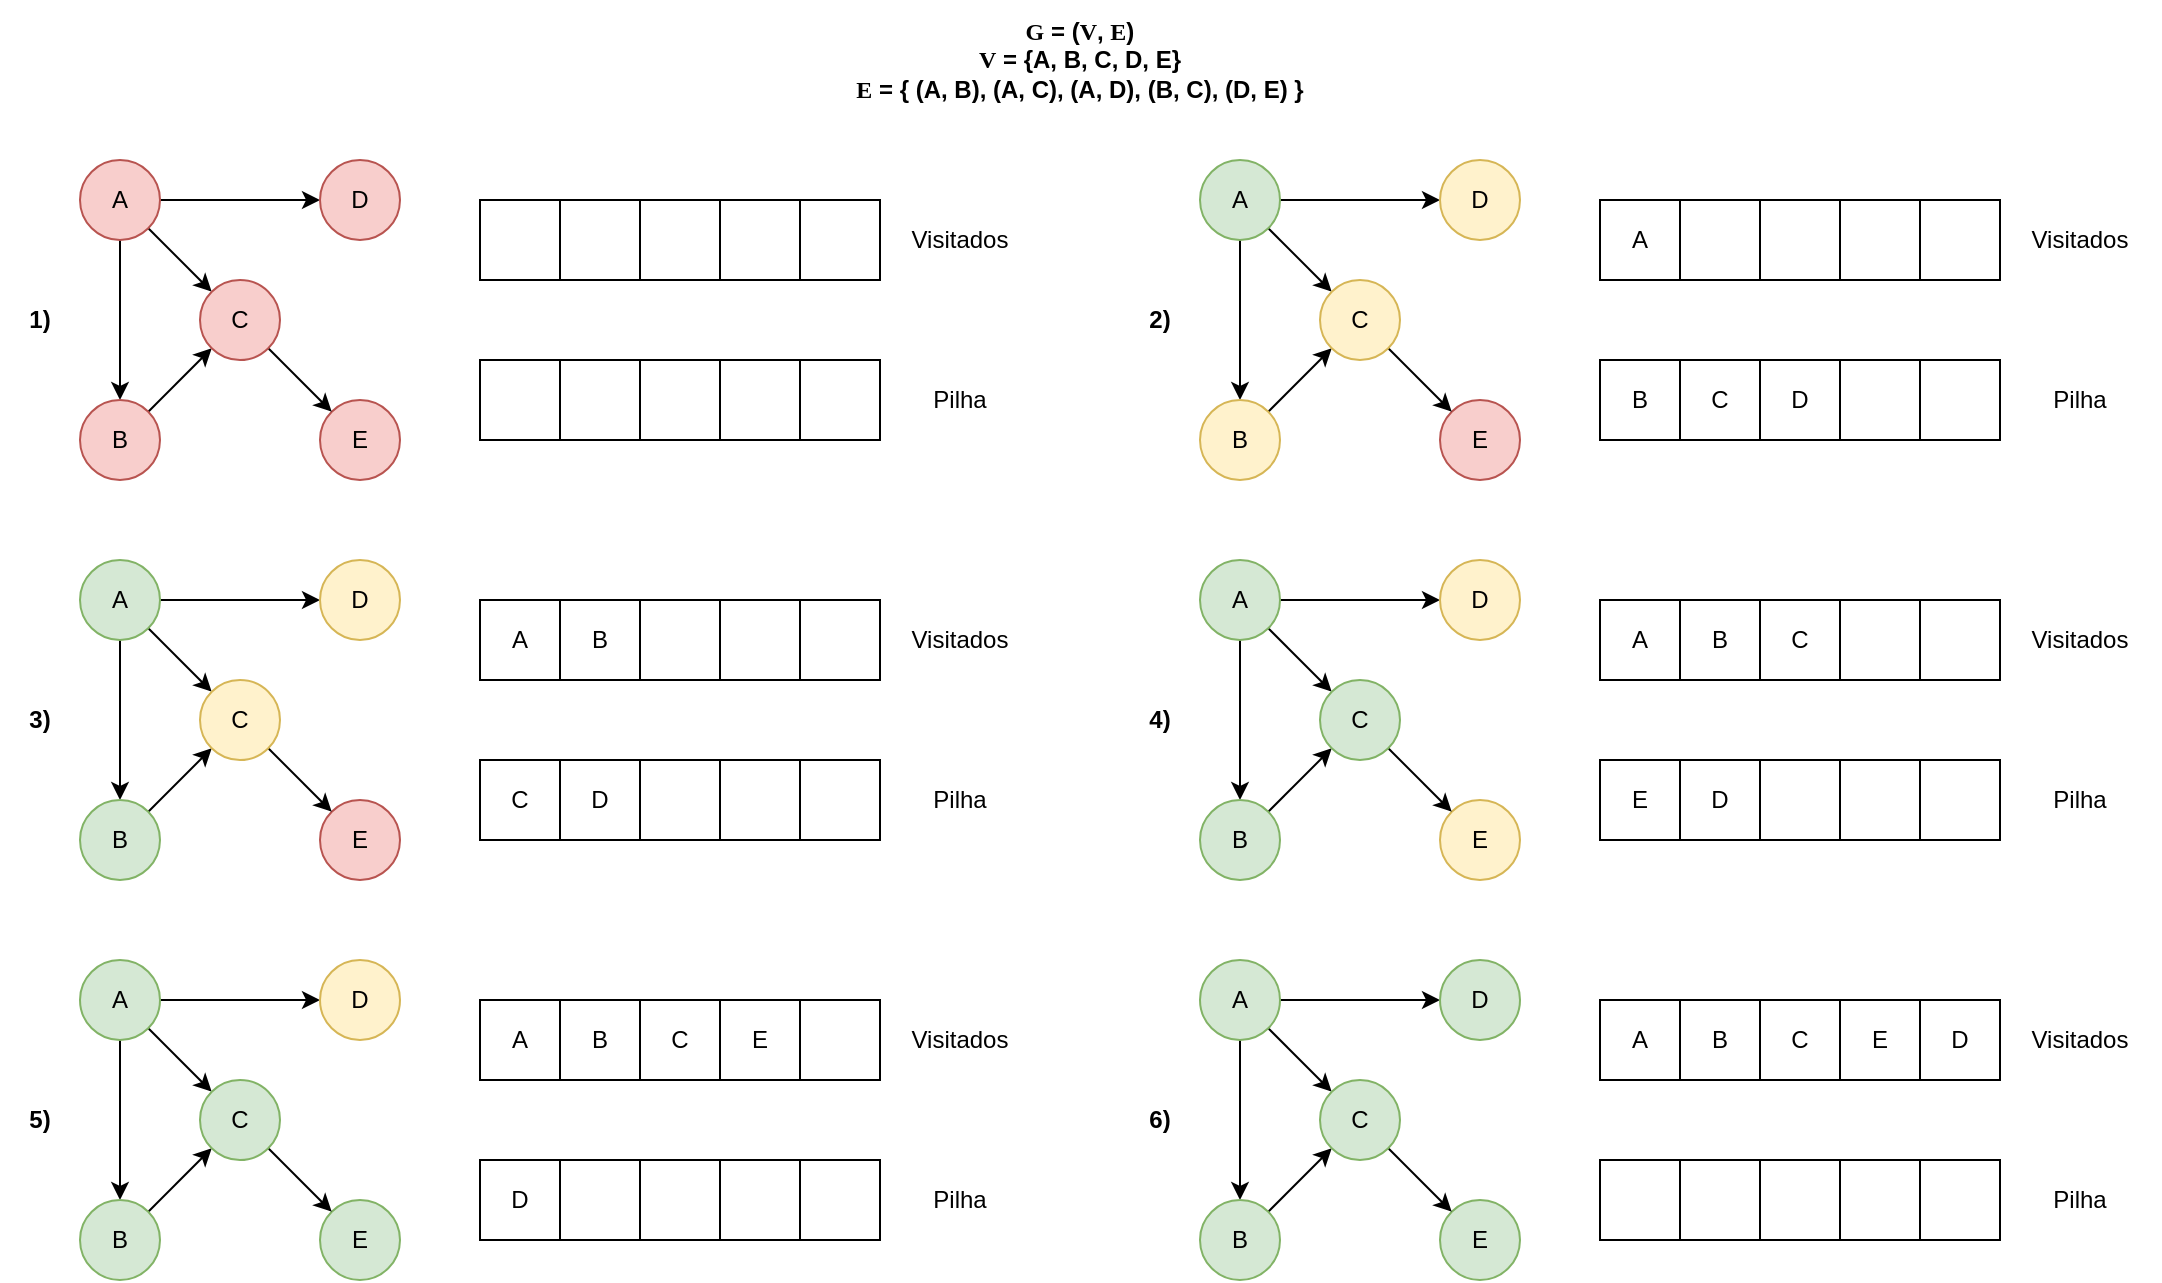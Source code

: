 <mxfile version="14.6.13" type="device"><diagram id="4Ot5yco6l9jj7mBv123Z" name="Page-1"><mxGraphModel dx="1422" dy="843" grid="1" gridSize="10" guides="1" tooltips="1" connect="1" arrows="1" fold="1" page="1" pageScale="1" pageWidth="850" pageHeight="1100" math="0" shadow="0"><root><mxCell id="0"/><mxCell id="1" parent="0"/><mxCell id="hsM04RNa-oGz5Uo0cEbl-7" style="rounded=0;orthogonalLoop=1;jettySize=auto;html=1;exitX=1;exitY=1;exitDx=0;exitDy=0;entryX=0;entryY=0;entryDx=0;entryDy=0;" edge="1" parent="1" source="hsM04RNa-oGz5Uo0cEbl-1" target="hsM04RNa-oGz5Uo0cEbl-6"><mxGeometry relative="1" as="geometry"/></mxCell><mxCell id="hsM04RNa-oGz5Uo0cEbl-8" style="edgeStyle=none;rounded=0;orthogonalLoop=1;jettySize=auto;html=1;exitX=0.5;exitY=1;exitDx=0;exitDy=0;entryX=0.5;entryY=0;entryDx=0;entryDy=0;" edge="1" parent="1" source="hsM04RNa-oGz5Uo0cEbl-1" target="hsM04RNa-oGz5Uo0cEbl-3"><mxGeometry relative="1" as="geometry"/></mxCell><mxCell id="hsM04RNa-oGz5Uo0cEbl-9" style="edgeStyle=none;rounded=0;orthogonalLoop=1;jettySize=auto;html=1;exitX=1;exitY=0.5;exitDx=0;exitDy=0;entryX=0;entryY=0.5;entryDx=0;entryDy=0;" edge="1" parent="1" source="hsM04RNa-oGz5Uo0cEbl-1" target="hsM04RNa-oGz5Uo0cEbl-2"><mxGeometry relative="1" as="geometry"/></mxCell><mxCell id="hsM04RNa-oGz5Uo0cEbl-1" value="A" style="ellipse;whiteSpace=wrap;html=1;aspect=fixed;fillColor=#f8cecc;strokeColor=#b85450;" vertex="1" parent="1"><mxGeometry x="40" y="120" width="40" height="40" as="geometry"/></mxCell><mxCell id="hsM04RNa-oGz5Uo0cEbl-2" value="D" style="ellipse;whiteSpace=wrap;html=1;aspect=fixed;fillColor=#f8cecc;strokeColor=#b85450;" vertex="1" parent="1"><mxGeometry x="160" y="120" width="40" height="40" as="geometry"/></mxCell><mxCell id="hsM04RNa-oGz5Uo0cEbl-10" style="edgeStyle=none;rounded=0;orthogonalLoop=1;jettySize=auto;html=1;exitX=1;exitY=0;exitDx=0;exitDy=0;entryX=0;entryY=1;entryDx=0;entryDy=0;" edge="1" parent="1" source="hsM04RNa-oGz5Uo0cEbl-3" target="hsM04RNa-oGz5Uo0cEbl-6"><mxGeometry relative="1" as="geometry"/></mxCell><mxCell id="hsM04RNa-oGz5Uo0cEbl-3" value="B" style="ellipse;whiteSpace=wrap;html=1;aspect=fixed;fillColor=#f8cecc;strokeColor=#b85450;" vertex="1" parent="1"><mxGeometry x="40" y="240" width="40" height="40" as="geometry"/></mxCell><mxCell id="hsM04RNa-oGz5Uo0cEbl-4" value="E" style="ellipse;whiteSpace=wrap;html=1;aspect=fixed;fillColor=#f8cecc;strokeColor=#b85450;" vertex="1" parent="1"><mxGeometry x="160" y="240" width="40" height="40" as="geometry"/></mxCell><mxCell id="hsM04RNa-oGz5Uo0cEbl-11" style="edgeStyle=none;rounded=0;orthogonalLoop=1;jettySize=auto;html=1;exitX=1;exitY=1;exitDx=0;exitDy=0;entryX=0;entryY=0;entryDx=0;entryDy=0;" edge="1" parent="1" source="hsM04RNa-oGz5Uo0cEbl-6" target="hsM04RNa-oGz5Uo0cEbl-4"><mxGeometry relative="1" as="geometry"/></mxCell><mxCell id="hsM04RNa-oGz5Uo0cEbl-6" value="C" style="ellipse;whiteSpace=wrap;html=1;aspect=fixed;fillColor=#f8cecc;strokeColor=#b85450;" vertex="1" parent="1"><mxGeometry x="100" y="180" width="40" height="40" as="geometry"/></mxCell><mxCell id="hsM04RNa-oGz5Uo0cEbl-12" value="" style="rounded=0;whiteSpace=wrap;html=1;" vertex="1" parent="1"><mxGeometry x="240" y="140" width="40" height="40" as="geometry"/></mxCell><mxCell id="hsM04RNa-oGz5Uo0cEbl-13" value="" style="rounded=0;whiteSpace=wrap;html=1;" vertex="1" parent="1"><mxGeometry x="280" y="140" width="40" height="40" as="geometry"/></mxCell><mxCell id="hsM04RNa-oGz5Uo0cEbl-14" value="" style="rounded=0;whiteSpace=wrap;html=1;" vertex="1" parent="1"><mxGeometry x="320" y="140" width="40" height="40" as="geometry"/></mxCell><mxCell id="hsM04RNa-oGz5Uo0cEbl-15" value="" style="rounded=0;whiteSpace=wrap;html=1;" vertex="1" parent="1"><mxGeometry x="360" y="140" width="40" height="40" as="geometry"/></mxCell><mxCell id="hsM04RNa-oGz5Uo0cEbl-16" value="" style="rounded=0;whiteSpace=wrap;html=1;" vertex="1" parent="1"><mxGeometry x="400" y="140" width="40" height="40" as="geometry"/></mxCell><mxCell id="hsM04RNa-oGz5Uo0cEbl-17" value="" style="rounded=0;whiteSpace=wrap;html=1;" vertex="1" parent="1"><mxGeometry x="240" y="220" width="40" height="40" as="geometry"/></mxCell><mxCell id="hsM04RNa-oGz5Uo0cEbl-18" value="" style="rounded=0;whiteSpace=wrap;html=1;" vertex="1" parent="1"><mxGeometry x="280" y="220" width="40" height="40" as="geometry"/></mxCell><mxCell id="hsM04RNa-oGz5Uo0cEbl-19" value="" style="rounded=0;whiteSpace=wrap;html=1;" vertex="1" parent="1"><mxGeometry x="320" y="220" width="40" height="40" as="geometry"/></mxCell><mxCell id="hsM04RNa-oGz5Uo0cEbl-20" value="" style="rounded=0;whiteSpace=wrap;html=1;" vertex="1" parent="1"><mxGeometry x="360" y="220" width="40" height="40" as="geometry"/></mxCell><mxCell id="hsM04RNa-oGz5Uo0cEbl-21" value="" style="rounded=0;whiteSpace=wrap;html=1;" vertex="1" parent="1"><mxGeometry x="400" y="220" width="40" height="40" as="geometry"/></mxCell><mxCell id="hsM04RNa-oGz5Uo0cEbl-22" value="Visitados" style="text;html=1;strokeColor=none;fillColor=none;align=center;verticalAlign=middle;whiteSpace=wrap;rounded=0;" vertex="1" parent="1"><mxGeometry x="440" y="150" width="80" height="20" as="geometry"/></mxCell><mxCell id="hsM04RNa-oGz5Uo0cEbl-28" value="Pilha" style="text;html=1;strokeColor=none;fillColor=none;align=center;verticalAlign=middle;whiteSpace=wrap;rounded=0;" vertex="1" parent="1"><mxGeometry x="440" y="230" width="80" height="20" as="geometry"/></mxCell><mxCell id="hsM04RNa-oGz5Uo0cEbl-29" style="rounded=0;orthogonalLoop=1;jettySize=auto;html=1;exitX=1;exitY=1;exitDx=0;exitDy=0;entryX=0;entryY=0;entryDx=0;entryDy=0;" edge="1" parent="1" source="hsM04RNa-oGz5Uo0cEbl-32" target="hsM04RNa-oGz5Uo0cEbl-38"><mxGeometry relative="1" as="geometry"/></mxCell><mxCell id="hsM04RNa-oGz5Uo0cEbl-30" style="edgeStyle=none;rounded=0;orthogonalLoop=1;jettySize=auto;html=1;exitX=0.5;exitY=1;exitDx=0;exitDy=0;entryX=0.5;entryY=0;entryDx=0;entryDy=0;" edge="1" parent="1" source="hsM04RNa-oGz5Uo0cEbl-32" target="hsM04RNa-oGz5Uo0cEbl-35"><mxGeometry relative="1" as="geometry"/></mxCell><mxCell id="hsM04RNa-oGz5Uo0cEbl-31" style="edgeStyle=none;rounded=0;orthogonalLoop=1;jettySize=auto;html=1;exitX=1;exitY=0.5;exitDx=0;exitDy=0;entryX=0;entryY=0.5;entryDx=0;entryDy=0;" edge="1" parent="1" source="hsM04RNa-oGz5Uo0cEbl-32" target="hsM04RNa-oGz5Uo0cEbl-33"><mxGeometry relative="1" as="geometry"/></mxCell><mxCell id="hsM04RNa-oGz5Uo0cEbl-32" value="A" style="ellipse;whiteSpace=wrap;html=1;aspect=fixed;fillColor=#d5e8d4;strokeColor=#82b366;" vertex="1" parent="1"><mxGeometry x="600" y="120" width="40" height="40" as="geometry"/></mxCell><mxCell id="hsM04RNa-oGz5Uo0cEbl-33" value="D" style="ellipse;whiteSpace=wrap;html=1;aspect=fixed;fillColor=#fff2cc;strokeColor=#d6b656;" vertex="1" parent="1"><mxGeometry x="720" y="120" width="40" height="40" as="geometry"/></mxCell><mxCell id="hsM04RNa-oGz5Uo0cEbl-34" style="edgeStyle=none;rounded=0;orthogonalLoop=1;jettySize=auto;html=1;exitX=1;exitY=0;exitDx=0;exitDy=0;entryX=0;entryY=1;entryDx=0;entryDy=0;" edge="1" parent="1" source="hsM04RNa-oGz5Uo0cEbl-35" target="hsM04RNa-oGz5Uo0cEbl-38"><mxGeometry relative="1" as="geometry"/></mxCell><mxCell id="hsM04RNa-oGz5Uo0cEbl-35" value="B" style="ellipse;whiteSpace=wrap;html=1;aspect=fixed;fillColor=#fff2cc;strokeColor=#d6b656;" vertex="1" parent="1"><mxGeometry x="600" y="240" width="40" height="40" as="geometry"/></mxCell><mxCell id="hsM04RNa-oGz5Uo0cEbl-36" value="E" style="ellipse;whiteSpace=wrap;html=1;aspect=fixed;fillColor=#f8cecc;strokeColor=#b85450;" vertex="1" parent="1"><mxGeometry x="720" y="240" width="40" height="40" as="geometry"/></mxCell><mxCell id="hsM04RNa-oGz5Uo0cEbl-37" style="edgeStyle=none;rounded=0;orthogonalLoop=1;jettySize=auto;html=1;exitX=1;exitY=1;exitDx=0;exitDy=0;entryX=0;entryY=0;entryDx=0;entryDy=0;" edge="1" parent="1" source="hsM04RNa-oGz5Uo0cEbl-38" target="hsM04RNa-oGz5Uo0cEbl-36"><mxGeometry relative="1" as="geometry"/></mxCell><mxCell id="hsM04RNa-oGz5Uo0cEbl-38" value="C" style="ellipse;whiteSpace=wrap;html=1;aspect=fixed;fillColor=#fff2cc;strokeColor=#d6b656;" vertex="1" parent="1"><mxGeometry x="660" y="180" width="40" height="40" as="geometry"/></mxCell><mxCell id="hsM04RNa-oGz5Uo0cEbl-39" value="A" style="rounded=0;whiteSpace=wrap;html=1;" vertex="1" parent="1"><mxGeometry x="800" y="140" width="40" height="40" as="geometry"/></mxCell><mxCell id="hsM04RNa-oGz5Uo0cEbl-40" value="" style="rounded=0;whiteSpace=wrap;html=1;" vertex="1" parent="1"><mxGeometry x="840" y="140" width="40" height="40" as="geometry"/></mxCell><mxCell id="hsM04RNa-oGz5Uo0cEbl-41" value="" style="rounded=0;whiteSpace=wrap;html=1;" vertex="1" parent="1"><mxGeometry x="880" y="140" width="40" height="40" as="geometry"/></mxCell><mxCell id="hsM04RNa-oGz5Uo0cEbl-42" value="" style="rounded=0;whiteSpace=wrap;html=1;" vertex="1" parent="1"><mxGeometry x="920" y="140" width="40" height="40" as="geometry"/></mxCell><mxCell id="hsM04RNa-oGz5Uo0cEbl-43" value="" style="rounded=0;whiteSpace=wrap;html=1;" vertex="1" parent="1"><mxGeometry x="960" y="140" width="40" height="40" as="geometry"/></mxCell><mxCell id="hsM04RNa-oGz5Uo0cEbl-44" value="B" style="rounded=0;whiteSpace=wrap;html=1;" vertex="1" parent="1"><mxGeometry x="800" y="220" width="40" height="40" as="geometry"/></mxCell><mxCell id="hsM04RNa-oGz5Uo0cEbl-45" value="C" style="rounded=0;whiteSpace=wrap;html=1;" vertex="1" parent="1"><mxGeometry x="840" y="220" width="40" height="40" as="geometry"/></mxCell><mxCell id="hsM04RNa-oGz5Uo0cEbl-46" value="D" style="rounded=0;whiteSpace=wrap;html=1;" vertex="1" parent="1"><mxGeometry x="880" y="220" width="40" height="40" as="geometry"/></mxCell><mxCell id="hsM04RNa-oGz5Uo0cEbl-47" value="" style="rounded=0;whiteSpace=wrap;html=1;" vertex="1" parent="1"><mxGeometry x="920" y="220" width="40" height="40" as="geometry"/></mxCell><mxCell id="hsM04RNa-oGz5Uo0cEbl-48" value="" style="rounded=0;whiteSpace=wrap;html=1;" vertex="1" parent="1"><mxGeometry x="960" y="220" width="40" height="40" as="geometry"/></mxCell><mxCell id="hsM04RNa-oGz5Uo0cEbl-49" value="Visitados" style="text;html=1;strokeColor=none;fillColor=none;align=center;verticalAlign=middle;whiteSpace=wrap;rounded=0;" vertex="1" parent="1"><mxGeometry x="1000" y="150" width="80" height="20" as="geometry"/></mxCell><mxCell id="hsM04RNa-oGz5Uo0cEbl-51" style="rounded=0;orthogonalLoop=1;jettySize=auto;html=1;exitX=1;exitY=1;exitDx=0;exitDy=0;entryX=0;entryY=0;entryDx=0;entryDy=0;" edge="1" parent="1" source="hsM04RNa-oGz5Uo0cEbl-54" target="hsM04RNa-oGz5Uo0cEbl-60"><mxGeometry relative="1" as="geometry"/></mxCell><mxCell id="hsM04RNa-oGz5Uo0cEbl-52" style="edgeStyle=none;rounded=0;orthogonalLoop=1;jettySize=auto;html=1;exitX=0.5;exitY=1;exitDx=0;exitDy=0;entryX=0.5;entryY=0;entryDx=0;entryDy=0;" edge="1" parent="1" source="hsM04RNa-oGz5Uo0cEbl-54" target="hsM04RNa-oGz5Uo0cEbl-57"><mxGeometry relative="1" as="geometry"/></mxCell><mxCell id="hsM04RNa-oGz5Uo0cEbl-53" style="edgeStyle=none;rounded=0;orthogonalLoop=1;jettySize=auto;html=1;exitX=1;exitY=0.5;exitDx=0;exitDy=0;entryX=0;entryY=0.5;entryDx=0;entryDy=0;" edge="1" parent="1" source="hsM04RNa-oGz5Uo0cEbl-54" target="hsM04RNa-oGz5Uo0cEbl-55"><mxGeometry relative="1" as="geometry"/></mxCell><mxCell id="hsM04RNa-oGz5Uo0cEbl-54" value="A" style="ellipse;whiteSpace=wrap;html=1;aspect=fixed;fillColor=#d5e8d4;strokeColor=#82b366;" vertex="1" parent="1"><mxGeometry x="40" y="320" width="40" height="40" as="geometry"/></mxCell><mxCell id="hsM04RNa-oGz5Uo0cEbl-55" value="D" style="ellipse;whiteSpace=wrap;html=1;aspect=fixed;fillColor=#fff2cc;strokeColor=#d6b656;" vertex="1" parent="1"><mxGeometry x="160" y="320" width="40" height="40" as="geometry"/></mxCell><mxCell id="hsM04RNa-oGz5Uo0cEbl-56" style="edgeStyle=none;rounded=0;orthogonalLoop=1;jettySize=auto;html=1;exitX=1;exitY=0;exitDx=0;exitDy=0;entryX=0;entryY=1;entryDx=0;entryDy=0;" edge="1" parent="1" source="hsM04RNa-oGz5Uo0cEbl-57" target="hsM04RNa-oGz5Uo0cEbl-60"><mxGeometry relative="1" as="geometry"/></mxCell><mxCell id="hsM04RNa-oGz5Uo0cEbl-57" value="B" style="ellipse;whiteSpace=wrap;html=1;aspect=fixed;fillColor=#d5e8d4;strokeColor=#82b366;" vertex="1" parent="1"><mxGeometry x="40" y="440" width="40" height="40" as="geometry"/></mxCell><mxCell id="hsM04RNa-oGz5Uo0cEbl-58" value="E" style="ellipse;whiteSpace=wrap;html=1;aspect=fixed;fillColor=#f8cecc;strokeColor=#b85450;" vertex="1" parent="1"><mxGeometry x="160" y="440" width="40" height="40" as="geometry"/></mxCell><mxCell id="hsM04RNa-oGz5Uo0cEbl-59" style="edgeStyle=none;rounded=0;orthogonalLoop=1;jettySize=auto;html=1;exitX=1;exitY=1;exitDx=0;exitDy=0;entryX=0;entryY=0;entryDx=0;entryDy=0;" edge="1" parent="1" source="hsM04RNa-oGz5Uo0cEbl-60" target="hsM04RNa-oGz5Uo0cEbl-58"><mxGeometry relative="1" as="geometry"/></mxCell><mxCell id="hsM04RNa-oGz5Uo0cEbl-60" value="C" style="ellipse;whiteSpace=wrap;html=1;aspect=fixed;fillColor=#fff2cc;strokeColor=#d6b656;" vertex="1" parent="1"><mxGeometry x="100" y="380" width="40" height="40" as="geometry"/></mxCell><mxCell id="hsM04RNa-oGz5Uo0cEbl-61" value="A" style="rounded=0;whiteSpace=wrap;html=1;" vertex="1" parent="1"><mxGeometry x="240" y="340" width="40" height="40" as="geometry"/></mxCell><mxCell id="hsM04RNa-oGz5Uo0cEbl-62" value="B" style="rounded=0;whiteSpace=wrap;html=1;" vertex="1" parent="1"><mxGeometry x="280" y="340" width="40" height="40" as="geometry"/></mxCell><mxCell id="hsM04RNa-oGz5Uo0cEbl-63" value="" style="rounded=0;whiteSpace=wrap;html=1;" vertex="1" parent="1"><mxGeometry x="320" y="340" width="40" height="40" as="geometry"/></mxCell><mxCell id="hsM04RNa-oGz5Uo0cEbl-64" value="" style="rounded=0;whiteSpace=wrap;html=1;" vertex="1" parent="1"><mxGeometry x="360" y="340" width="40" height="40" as="geometry"/></mxCell><mxCell id="hsM04RNa-oGz5Uo0cEbl-65" value="" style="rounded=0;whiteSpace=wrap;html=1;" vertex="1" parent="1"><mxGeometry x="400" y="340" width="40" height="40" as="geometry"/></mxCell><mxCell id="hsM04RNa-oGz5Uo0cEbl-66" value="C" style="rounded=0;whiteSpace=wrap;html=1;" vertex="1" parent="1"><mxGeometry x="240" y="420" width="40" height="40" as="geometry"/></mxCell><mxCell id="hsM04RNa-oGz5Uo0cEbl-67" value="D" style="rounded=0;whiteSpace=wrap;html=1;" vertex="1" parent="1"><mxGeometry x="280" y="420" width="40" height="40" as="geometry"/></mxCell><mxCell id="hsM04RNa-oGz5Uo0cEbl-68" value="" style="rounded=0;whiteSpace=wrap;html=1;" vertex="1" parent="1"><mxGeometry x="320" y="420" width="40" height="40" as="geometry"/></mxCell><mxCell id="hsM04RNa-oGz5Uo0cEbl-69" value="" style="rounded=0;whiteSpace=wrap;html=1;" vertex="1" parent="1"><mxGeometry x="360" y="420" width="40" height="40" as="geometry"/></mxCell><mxCell id="hsM04RNa-oGz5Uo0cEbl-70" value="" style="rounded=0;whiteSpace=wrap;html=1;" vertex="1" parent="1"><mxGeometry x="400" y="420" width="40" height="40" as="geometry"/></mxCell><mxCell id="hsM04RNa-oGz5Uo0cEbl-71" value="Visitados" style="text;html=1;strokeColor=none;fillColor=none;align=center;verticalAlign=middle;whiteSpace=wrap;rounded=0;" vertex="1" parent="1"><mxGeometry x="440" y="350" width="80" height="20" as="geometry"/></mxCell><mxCell id="hsM04RNa-oGz5Uo0cEbl-73" style="rounded=0;orthogonalLoop=1;jettySize=auto;html=1;exitX=1;exitY=1;exitDx=0;exitDy=0;entryX=0;entryY=0;entryDx=0;entryDy=0;" edge="1" parent="1" source="hsM04RNa-oGz5Uo0cEbl-76" target="hsM04RNa-oGz5Uo0cEbl-82"><mxGeometry relative="1" as="geometry"/></mxCell><mxCell id="hsM04RNa-oGz5Uo0cEbl-74" style="edgeStyle=none;rounded=0;orthogonalLoop=1;jettySize=auto;html=1;exitX=0.5;exitY=1;exitDx=0;exitDy=0;entryX=0.5;entryY=0;entryDx=0;entryDy=0;" edge="1" parent="1" source="hsM04RNa-oGz5Uo0cEbl-76" target="hsM04RNa-oGz5Uo0cEbl-79"><mxGeometry relative="1" as="geometry"/></mxCell><mxCell id="hsM04RNa-oGz5Uo0cEbl-75" style="edgeStyle=none;rounded=0;orthogonalLoop=1;jettySize=auto;html=1;exitX=1;exitY=0.5;exitDx=0;exitDy=0;entryX=0;entryY=0.5;entryDx=0;entryDy=0;" edge="1" parent="1" source="hsM04RNa-oGz5Uo0cEbl-76" target="hsM04RNa-oGz5Uo0cEbl-77"><mxGeometry relative="1" as="geometry"/></mxCell><mxCell id="hsM04RNa-oGz5Uo0cEbl-76" value="A" style="ellipse;whiteSpace=wrap;html=1;aspect=fixed;fillColor=#d5e8d4;strokeColor=#82b366;" vertex="1" parent="1"><mxGeometry x="600" y="320" width="40" height="40" as="geometry"/></mxCell><mxCell id="hsM04RNa-oGz5Uo0cEbl-77" value="D" style="ellipse;whiteSpace=wrap;html=1;aspect=fixed;fillColor=#fff2cc;strokeColor=#d6b656;" vertex="1" parent="1"><mxGeometry x="720" y="320" width="40" height="40" as="geometry"/></mxCell><mxCell id="hsM04RNa-oGz5Uo0cEbl-78" style="edgeStyle=none;rounded=0;orthogonalLoop=1;jettySize=auto;html=1;exitX=1;exitY=0;exitDx=0;exitDy=0;entryX=0;entryY=1;entryDx=0;entryDy=0;" edge="1" parent="1" source="hsM04RNa-oGz5Uo0cEbl-79" target="hsM04RNa-oGz5Uo0cEbl-82"><mxGeometry relative="1" as="geometry"/></mxCell><mxCell id="hsM04RNa-oGz5Uo0cEbl-79" value="B" style="ellipse;whiteSpace=wrap;html=1;aspect=fixed;fillColor=#d5e8d4;strokeColor=#82b366;" vertex="1" parent="1"><mxGeometry x="600" y="440" width="40" height="40" as="geometry"/></mxCell><mxCell id="hsM04RNa-oGz5Uo0cEbl-80" value="E" style="ellipse;whiteSpace=wrap;html=1;aspect=fixed;fillColor=#fff2cc;strokeColor=#d6b656;" vertex="1" parent="1"><mxGeometry x="720" y="440" width="40" height="40" as="geometry"/></mxCell><mxCell id="hsM04RNa-oGz5Uo0cEbl-81" style="edgeStyle=none;rounded=0;orthogonalLoop=1;jettySize=auto;html=1;exitX=1;exitY=1;exitDx=0;exitDy=0;entryX=0;entryY=0;entryDx=0;entryDy=0;" edge="1" parent="1" source="hsM04RNa-oGz5Uo0cEbl-82" target="hsM04RNa-oGz5Uo0cEbl-80"><mxGeometry relative="1" as="geometry"/></mxCell><mxCell id="hsM04RNa-oGz5Uo0cEbl-82" value="C" style="ellipse;whiteSpace=wrap;html=1;aspect=fixed;fillColor=#d5e8d4;strokeColor=#82b366;" vertex="1" parent="1"><mxGeometry x="660" y="380" width="40" height="40" as="geometry"/></mxCell><mxCell id="hsM04RNa-oGz5Uo0cEbl-83" value="A" style="rounded=0;whiteSpace=wrap;html=1;" vertex="1" parent="1"><mxGeometry x="800" y="340" width="40" height="40" as="geometry"/></mxCell><mxCell id="hsM04RNa-oGz5Uo0cEbl-84" value="B" style="rounded=0;whiteSpace=wrap;html=1;" vertex="1" parent="1"><mxGeometry x="840" y="340" width="40" height="40" as="geometry"/></mxCell><mxCell id="hsM04RNa-oGz5Uo0cEbl-85" value="C" style="rounded=0;whiteSpace=wrap;html=1;" vertex="1" parent="1"><mxGeometry x="880" y="340" width="40" height="40" as="geometry"/></mxCell><mxCell id="hsM04RNa-oGz5Uo0cEbl-86" value="" style="rounded=0;whiteSpace=wrap;html=1;" vertex="1" parent="1"><mxGeometry x="920" y="340" width="40" height="40" as="geometry"/></mxCell><mxCell id="hsM04RNa-oGz5Uo0cEbl-87" value="" style="rounded=0;whiteSpace=wrap;html=1;" vertex="1" parent="1"><mxGeometry x="960" y="340" width="40" height="40" as="geometry"/></mxCell><mxCell id="hsM04RNa-oGz5Uo0cEbl-88" value="E" style="rounded=0;whiteSpace=wrap;html=1;" vertex="1" parent="1"><mxGeometry x="800" y="420" width="40" height="40" as="geometry"/></mxCell><mxCell id="hsM04RNa-oGz5Uo0cEbl-89" value="D" style="rounded=0;whiteSpace=wrap;html=1;" vertex="1" parent="1"><mxGeometry x="840" y="420" width="40" height="40" as="geometry"/></mxCell><mxCell id="hsM04RNa-oGz5Uo0cEbl-90" value="" style="rounded=0;whiteSpace=wrap;html=1;" vertex="1" parent="1"><mxGeometry x="880" y="420" width="40" height="40" as="geometry"/></mxCell><mxCell id="hsM04RNa-oGz5Uo0cEbl-91" value="" style="rounded=0;whiteSpace=wrap;html=1;" vertex="1" parent="1"><mxGeometry x="920" y="420" width="40" height="40" as="geometry"/></mxCell><mxCell id="hsM04RNa-oGz5Uo0cEbl-92" value="" style="rounded=0;whiteSpace=wrap;html=1;" vertex="1" parent="1"><mxGeometry x="960" y="420" width="40" height="40" as="geometry"/></mxCell><mxCell id="hsM04RNa-oGz5Uo0cEbl-93" value="Visitados" style="text;html=1;strokeColor=none;fillColor=none;align=center;verticalAlign=middle;whiteSpace=wrap;rounded=0;" vertex="1" parent="1"><mxGeometry x="1000" y="350" width="80" height="20" as="geometry"/></mxCell><mxCell id="hsM04RNa-oGz5Uo0cEbl-95" style="rounded=0;orthogonalLoop=1;jettySize=auto;html=1;exitX=1;exitY=1;exitDx=0;exitDy=0;entryX=0;entryY=0;entryDx=0;entryDy=0;" edge="1" parent="1" source="hsM04RNa-oGz5Uo0cEbl-98" target="hsM04RNa-oGz5Uo0cEbl-104"><mxGeometry relative="1" as="geometry"/></mxCell><mxCell id="hsM04RNa-oGz5Uo0cEbl-96" style="edgeStyle=none;rounded=0;orthogonalLoop=1;jettySize=auto;html=1;exitX=0.5;exitY=1;exitDx=0;exitDy=0;entryX=0.5;entryY=0;entryDx=0;entryDy=0;" edge="1" parent="1" source="hsM04RNa-oGz5Uo0cEbl-98" target="hsM04RNa-oGz5Uo0cEbl-101"><mxGeometry relative="1" as="geometry"/></mxCell><mxCell id="hsM04RNa-oGz5Uo0cEbl-97" style="edgeStyle=none;rounded=0;orthogonalLoop=1;jettySize=auto;html=1;exitX=1;exitY=0.5;exitDx=0;exitDy=0;entryX=0;entryY=0.5;entryDx=0;entryDy=0;" edge="1" parent="1" source="hsM04RNa-oGz5Uo0cEbl-98" target="hsM04RNa-oGz5Uo0cEbl-99"><mxGeometry relative="1" as="geometry"/></mxCell><mxCell id="hsM04RNa-oGz5Uo0cEbl-98" value="A" style="ellipse;whiteSpace=wrap;html=1;aspect=fixed;fillColor=#d5e8d4;strokeColor=#82b366;" vertex="1" parent="1"><mxGeometry x="40" y="520" width="40" height="40" as="geometry"/></mxCell><mxCell id="hsM04RNa-oGz5Uo0cEbl-99" value="D" style="ellipse;whiteSpace=wrap;html=1;aspect=fixed;fillColor=#fff2cc;strokeColor=#d6b656;" vertex="1" parent="1"><mxGeometry x="160" y="520" width="40" height="40" as="geometry"/></mxCell><mxCell id="hsM04RNa-oGz5Uo0cEbl-100" style="edgeStyle=none;rounded=0;orthogonalLoop=1;jettySize=auto;html=1;exitX=1;exitY=0;exitDx=0;exitDy=0;entryX=0;entryY=1;entryDx=0;entryDy=0;" edge="1" parent="1" source="hsM04RNa-oGz5Uo0cEbl-101" target="hsM04RNa-oGz5Uo0cEbl-104"><mxGeometry relative="1" as="geometry"/></mxCell><mxCell id="hsM04RNa-oGz5Uo0cEbl-101" value="B" style="ellipse;whiteSpace=wrap;html=1;aspect=fixed;fillColor=#d5e8d4;strokeColor=#82b366;" vertex="1" parent="1"><mxGeometry x="40" y="640" width="40" height="40" as="geometry"/></mxCell><mxCell id="hsM04RNa-oGz5Uo0cEbl-102" value="E" style="ellipse;whiteSpace=wrap;html=1;aspect=fixed;fillColor=#d5e8d4;strokeColor=#82b366;" vertex="1" parent="1"><mxGeometry x="160" y="640" width="40" height="40" as="geometry"/></mxCell><mxCell id="hsM04RNa-oGz5Uo0cEbl-103" style="edgeStyle=none;rounded=0;orthogonalLoop=1;jettySize=auto;html=1;exitX=1;exitY=1;exitDx=0;exitDy=0;entryX=0;entryY=0;entryDx=0;entryDy=0;" edge="1" parent="1" source="hsM04RNa-oGz5Uo0cEbl-104" target="hsM04RNa-oGz5Uo0cEbl-102"><mxGeometry relative="1" as="geometry"/></mxCell><mxCell id="hsM04RNa-oGz5Uo0cEbl-104" value="C" style="ellipse;whiteSpace=wrap;html=1;aspect=fixed;fillColor=#d5e8d4;strokeColor=#82b366;" vertex="1" parent="1"><mxGeometry x="100" y="580" width="40" height="40" as="geometry"/></mxCell><mxCell id="hsM04RNa-oGz5Uo0cEbl-105" value="A" style="rounded=0;whiteSpace=wrap;html=1;" vertex="1" parent="1"><mxGeometry x="240" y="540" width="40" height="40" as="geometry"/></mxCell><mxCell id="hsM04RNa-oGz5Uo0cEbl-106" value="B" style="rounded=0;whiteSpace=wrap;html=1;" vertex="1" parent="1"><mxGeometry x="280" y="540" width="40" height="40" as="geometry"/></mxCell><mxCell id="hsM04RNa-oGz5Uo0cEbl-107" value="C" style="rounded=0;whiteSpace=wrap;html=1;" vertex="1" parent="1"><mxGeometry x="320" y="540" width="40" height="40" as="geometry"/></mxCell><mxCell id="hsM04RNa-oGz5Uo0cEbl-108" value="E" style="rounded=0;whiteSpace=wrap;html=1;" vertex="1" parent="1"><mxGeometry x="360" y="540" width="40" height="40" as="geometry"/></mxCell><mxCell id="hsM04RNa-oGz5Uo0cEbl-109" value="" style="rounded=0;whiteSpace=wrap;html=1;" vertex="1" parent="1"><mxGeometry x="400" y="540" width="40" height="40" as="geometry"/></mxCell><mxCell id="hsM04RNa-oGz5Uo0cEbl-110" value="D" style="rounded=0;whiteSpace=wrap;html=1;" vertex="1" parent="1"><mxGeometry x="240" y="620" width="40" height="40" as="geometry"/></mxCell><mxCell id="hsM04RNa-oGz5Uo0cEbl-111" value="" style="rounded=0;whiteSpace=wrap;html=1;" vertex="1" parent="1"><mxGeometry x="280" y="620" width="40" height="40" as="geometry"/></mxCell><mxCell id="hsM04RNa-oGz5Uo0cEbl-112" value="" style="rounded=0;whiteSpace=wrap;html=1;" vertex="1" parent="1"><mxGeometry x="320" y="620" width="40" height="40" as="geometry"/></mxCell><mxCell id="hsM04RNa-oGz5Uo0cEbl-113" value="" style="rounded=0;whiteSpace=wrap;html=1;" vertex="1" parent="1"><mxGeometry x="360" y="620" width="40" height="40" as="geometry"/></mxCell><mxCell id="hsM04RNa-oGz5Uo0cEbl-114" value="" style="rounded=0;whiteSpace=wrap;html=1;" vertex="1" parent="1"><mxGeometry x="400" y="620" width="40" height="40" as="geometry"/></mxCell><mxCell id="hsM04RNa-oGz5Uo0cEbl-115" value="Visitados" style="text;html=1;strokeColor=none;fillColor=none;align=center;verticalAlign=middle;whiteSpace=wrap;rounded=0;" vertex="1" parent="1"><mxGeometry x="440" y="550" width="80" height="20" as="geometry"/></mxCell><mxCell id="hsM04RNa-oGz5Uo0cEbl-117" style="rounded=0;orthogonalLoop=1;jettySize=auto;html=1;exitX=1;exitY=1;exitDx=0;exitDy=0;entryX=0;entryY=0;entryDx=0;entryDy=0;" edge="1" parent="1" source="hsM04RNa-oGz5Uo0cEbl-120" target="hsM04RNa-oGz5Uo0cEbl-126"><mxGeometry relative="1" as="geometry"/></mxCell><mxCell id="hsM04RNa-oGz5Uo0cEbl-118" style="edgeStyle=none;rounded=0;orthogonalLoop=1;jettySize=auto;html=1;exitX=0.5;exitY=1;exitDx=0;exitDy=0;entryX=0.5;entryY=0;entryDx=0;entryDy=0;" edge="1" parent="1" source="hsM04RNa-oGz5Uo0cEbl-120" target="hsM04RNa-oGz5Uo0cEbl-123"><mxGeometry relative="1" as="geometry"/></mxCell><mxCell id="hsM04RNa-oGz5Uo0cEbl-119" style="edgeStyle=none;rounded=0;orthogonalLoop=1;jettySize=auto;html=1;exitX=1;exitY=0.5;exitDx=0;exitDy=0;entryX=0;entryY=0.5;entryDx=0;entryDy=0;" edge="1" parent="1" source="hsM04RNa-oGz5Uo0cEbl-120" target="hsM04RNa-oGz5Uo0cEbl-121"><mxGeometry relative="1" as="geometry"/></mxCell><mxCell id="hsM04RNa-oGz5Uo0cEbl-120" value="A" style="ellipse;whiteSpace=wrap;html=1;aspect=fixed;fillColor=#d5e8d4;strokeColor=#82b366;" vertex="1" parent="1"><mxGeometry x="600" y="520" width="40" height="40" as="geometry"/></mxCell><mxCell id="hsM04RNa-oGz5Uo0cEbl-121" value="D" style="ellipse;whiteSpace=wrap;html=1;aspect=fixed;fillColor=#d5e8d4;strokeColor=#82b366;" vertex="1" parent="1"><mxGeometry x="720" y="520" width="40" height="40" as="geometry"/></mxCell><mxCell id="hsM04RNa-oGz5Uo0cEbl-122" style="edgeStyle=none;rounded=0;orthogonalLoop=1;jettySize=auto;html=1;exitX=1;exitY=0;exitDx=0;exitDy=0;entryX=0;entryY=1;entryDx=0;entryDy=0;" edge="1" parent="1" source="hsM04RNa-oGz5Uo0cEbl-123" target="hsM04RNa-oGz5Uo0cEbl-126"><mxGeometry relative="1" as="geometry"/></mxCell><mxCell id="hsM04RNa-oGz5Uo0cEbl-123" value="B" style="ellipse;whiteSpace=wrap;html=1;aspect=fixed;fillColor=#d5e8d4;strokeColor=#82b366;" vertex="1" parent="1"><mxGeometry x="600" y="640" width="40" height="40" as="geometry"/></mxCell><mxCell id="hsM04RNa-oGz5Uo0cEbl-124" value="E" style="ellipse;whiteSpace=wrap;html=1;aspect=fixed;fillColor=#d5e8d4;strokeColor=#82b366;" vertex="1" parent="1"><mxGeometry x="720" y="640" width="40" height="40" as="geometry"/></mxCell><mxCell id="hsM04RNa-oGz5Uo0cEbl-125" style="edgeStyle=none;rounded=0;orthogonalLoop=1;jettySize=auto;html=1;exitX=1;exitY=1;exitDx=0;exitDy=0;entryX=0;entryY=0;entryDx=0;entryDy=0;" edge="1" parent="1" source="hsM04RNa-oGz5Uo0cEbl-126" target="hsM04RNa-oGz5Uo0cEbl-124"><mxGeometry relative="1" as="geometry"/></mxCell><mxCell id="hsM04RNa-oGz5Uo0cEbl-126" value="C" style="ellipse;whiteSpace=wrap;html=1;aspect=fixed;fillColor=#d5e8d4;strokeColor=#82b366;" vertex="1" parent="1"><mxGeometry x="660" y="580" width="40" height="40" as="geometry"/></mxCell><mxCell id="hsM04RNa-oGz5Uo0cEbl-127" value="A" style="rounded=0;whiteSpace=wrap;html=1;" vertex="1" parent="1"><mxGeometry x="800" y="540" width="40" height="40" as="geometry"/></mxCell><mxCell id="hsM04RNa-oGz5Uo0cEbl-128" value="B" style="rounded=0;whiteSpace=wrap;html=1;" vertex="1" parent="1"><mxGeometry x="840" y="540" width="40" height="40" as="geometry"/></mxCell><mxCell id="hsM04RNa-oGz5Uo0cEbl-129" value="C" style="rounded=0;whiteSpace=wrap;html=1;" vertex="1" parent="1"><mxGeometry x="880" y="540" width="40" height="40" as="geometry"/></mxCell><mxCell id="hsM04RNa-oGz5Uo0cEbl-130" value="E" style="rounded=0;whiteSpace=wrap;html=1;" vertex="1" parent="1"><mxGeometry x="920" y="540" width="40" height="40" as="geometry"/></mxCell><mxCell id="hsM04RNa-oGz5Uo0cEbl-131" value="D" style="rounded=0;whiteSpace=wrap;html=1;" vertex="1" parent="1"><mxGeometry x="960" y="540" width="40" height="40" as="geometry"/></mxCell><mxCell id="hsM04RNa-oGz5Uo0cEbl-132" value="" style="rounded=0;whiteSpace=wrap;html=1;" vertex="1" parent="1"><mxGeometry x="800" y="620" width="40" height="40" as="geometry"/></mxCell><mxCell id="hsM04RNa-oGz5Uo0cEbl-133" value="" style="rounded=0;whiteSpace=wrap;html=1;" vertex="1" parent="1"><mxGeometry x="840" y="620" width="40" height="40" as="geometry"/></mxCell><mxCell id="hsM04RNa-oGz5Uo0cEbl-134" value="" style="rounded=0;whiteSpace=wrap;html=1;" vertex="1" parent="1"><mxGeometry x="880" y="620" width="40" height="40" as="geometry"/></mxCell><mxCell id="hsM04RNa-oGz5Uo0cEbl-135" value="" style="rounded=0;whiteSpace=wrap;html=1;" vertex="1" parent="1"><mxGeometry x="920" y="620" width="40" height="40" as="geometry"/></mxCell><mxCell id="hsM04RNa-oGz5Uo0cEbl-136" value="" style="rounded=0;whiteSpace=wrap;html=1;" vertex="1" parent="1"><mxGeometry x="960" y="620" width="40" height="40" as="geometry"/></mxCell><mxCell id="hsM04RNa-oGz5Uo0cEbl-137" value="Visitados" style="text;html=1;strokeColor=none;fillColor=none;align=center;verticalAlign=middle;whiteSpace=wrap;rounded=0;" vertex="1" parent="1"><mxGeometry x="1000" y="550" width="80" height="20" as="geometry"/></mxCell><mxCell id="hsM04RNa-oGz5Uo0cEbl-139" value="&lt;b&gt;1)&lt;/b&gt;" style="text;html=1;strokeColor=none;fillColor=none;align=center;verticalAlign=middle;whiteSpace=wrap;rounded=0;" vertex="1" parent="1"><mxGeometry y="190" width="40" height="20" as="geometry"/></mxCell><mxCell id="hsM04RNa-oGz5Uo0cEbl-140" value="&lt;b&gt;2)&lt;/b&gt;" style="text;html=1;strokeColor=none;fillColor=none;align=center;verticalAlign=middle;whiteSpace=wrap;rounded=0;" vertex="1" parent="1"><mxGeometry x="560" y="190" width="40" height="20" as="geometry"/></mxCell><mxCell id="hsM04RNa-oGz5Uo0cEbl-141" value="&lt;b&gt;3)&lt;/b&gt;" style="text;html=1;strokeColor=none;fillColor=none;align=center;verticalAlign=middle;whiteSpace=wrap;rounded=0;" vertex="1" parent="1"><mxGeometry y="390" width="40" height="20" as="geometry"/></mxCell><mxCell id="hsM04RNa-oGz5Uo0cEbl-142" value="&lt;b&gt;4)&lt;/b&gt;" style="text;html=1;strokeColor=none;fillColor=none;align=center;verticalAlign=middle;whiteSpace=wrap;rounded=0;" vertex="1" parent="1"><mxGeometry x="560" y="390" width="40" height="20" as="geometry"/></mxCell><mxCell id="hsM04RNa-oGz5Uo0cEbl-143" value="&lt;b&gt;5)&lt;/b&gt;" style="text;html=1;strokeColor=none;fillColor=none;align=center;verticalAlign=middle;whiteSpace=wrap;rounded=0;" vertex="1" parent="1"><mxGeometry y="590" width="40" height="20" as="geometry"/></mxCell><mxCell id="hsM04RNa-oGz5Uo0cEbl-144" value="&lt;b&gt;6)&lt;/b&gt;" style="text;html=1;strokeColor=none;fillColor=none;align=center;verticalAlign=middle;whiteSpace=wrap;rounded=0;" vertex="1" parent="1"><mxGeometry x="560" y="590" width="40" height="20" as="geometry"/></mxCell><mxCell id="hsM04RNa-oGz5Uo0cEbl-145" value="&lt;b&gt;&lt;font face=&quot;Times New Roman&quot;&gt;G&lt;/font&gt; = (&lt;font face=&quot;Times New Roman&quot;&gt;V&lt;/font&gt;, &lt;font face=&quot;Times New Roman&quot;&gt;E&lt;/font&gt;)&lt;br&gt;&lt;font face=&quot;Times New Roman&quot;&gt;V&lt;/font&gt; = {A, B, C, D, E}&lt;br&gt;&lt;font face=&quot;Times New Roman&quot;&gt;E&lt;/font&gt; = { (A, B), (A, C), (A, D), (B, C), (D, E) }&lt;br&gt;&lt;/b&gt;" style="text;html=1;strokeColor=none;fillColor=none;align=center;verticalAlign=middle;whiteSpace=wrap;rounded=0;" vertex="1" parent="1"><mxGeometry x="40" y="40" width="1000" height="60" as="geometry"/></mxCell><mxCell id="hsM04RNa-oGz5Uo0cEbl-146" value="Pilha" style="text;html=1;strokeColor=none;fillColor=none;align=center;verticalAlign=middle;whiteSpace=wrap;rounded=0;" vertex="1" parent="1"><mxGeometry x="1000" y="230" width="80" height="20" as="geometry"/></mxCell><mxCell id="hsM04RNa-oGz5Uo0cEbl-147" value="Pilha" style="text;html=1;strokeColor=none;fillColor=none;align=center;verticalAlign=middle;whiteSpace=wrap;rounded=0;" vertex="1" parent="1"><mxGeometry x="440" y="430" width="80" height="20" as="geometry"/></mxCell><mxCell id="hsM04RNa-oGz5Uo0cEbl-148" value="Pilha" style="text;html=1;strokeColor=none;fillColor=none;align=center;verticalAlign=middle;whiteSpace=wrap;rounded=0;" vertex="1" parent="1"><mxGeometry x="1000" y="430" width="80" height="20" as="geometry"/></mxCell><mxCell id="hsM04RNa-oGz5Uo0cEbl-149" value="Pilha" style="text;html=1;strokeColor=none;fillColor=none;align=center;verticalAlign=middle;whiteSpace=wrap;rounded=0;" vertex="1" parent="1"><mxGeometry x="440" y="630" width="80" height="20" as="geometry"/></mxCell><mxCell id="hsM04RNa-oGz5Uo0cEbl-150" value="Pilha" style="text;html=1;strokeColor=none;fillColor=none;align=center;verticalAlign=middle;whiteSpace=wrap;rounded=0;" vertex="1" parent="1"><mxGeometry x="1000" y="630" width="80" height="20" as="geometry"/></mxCell></root></mxGraphModel></diagram></mxfile>